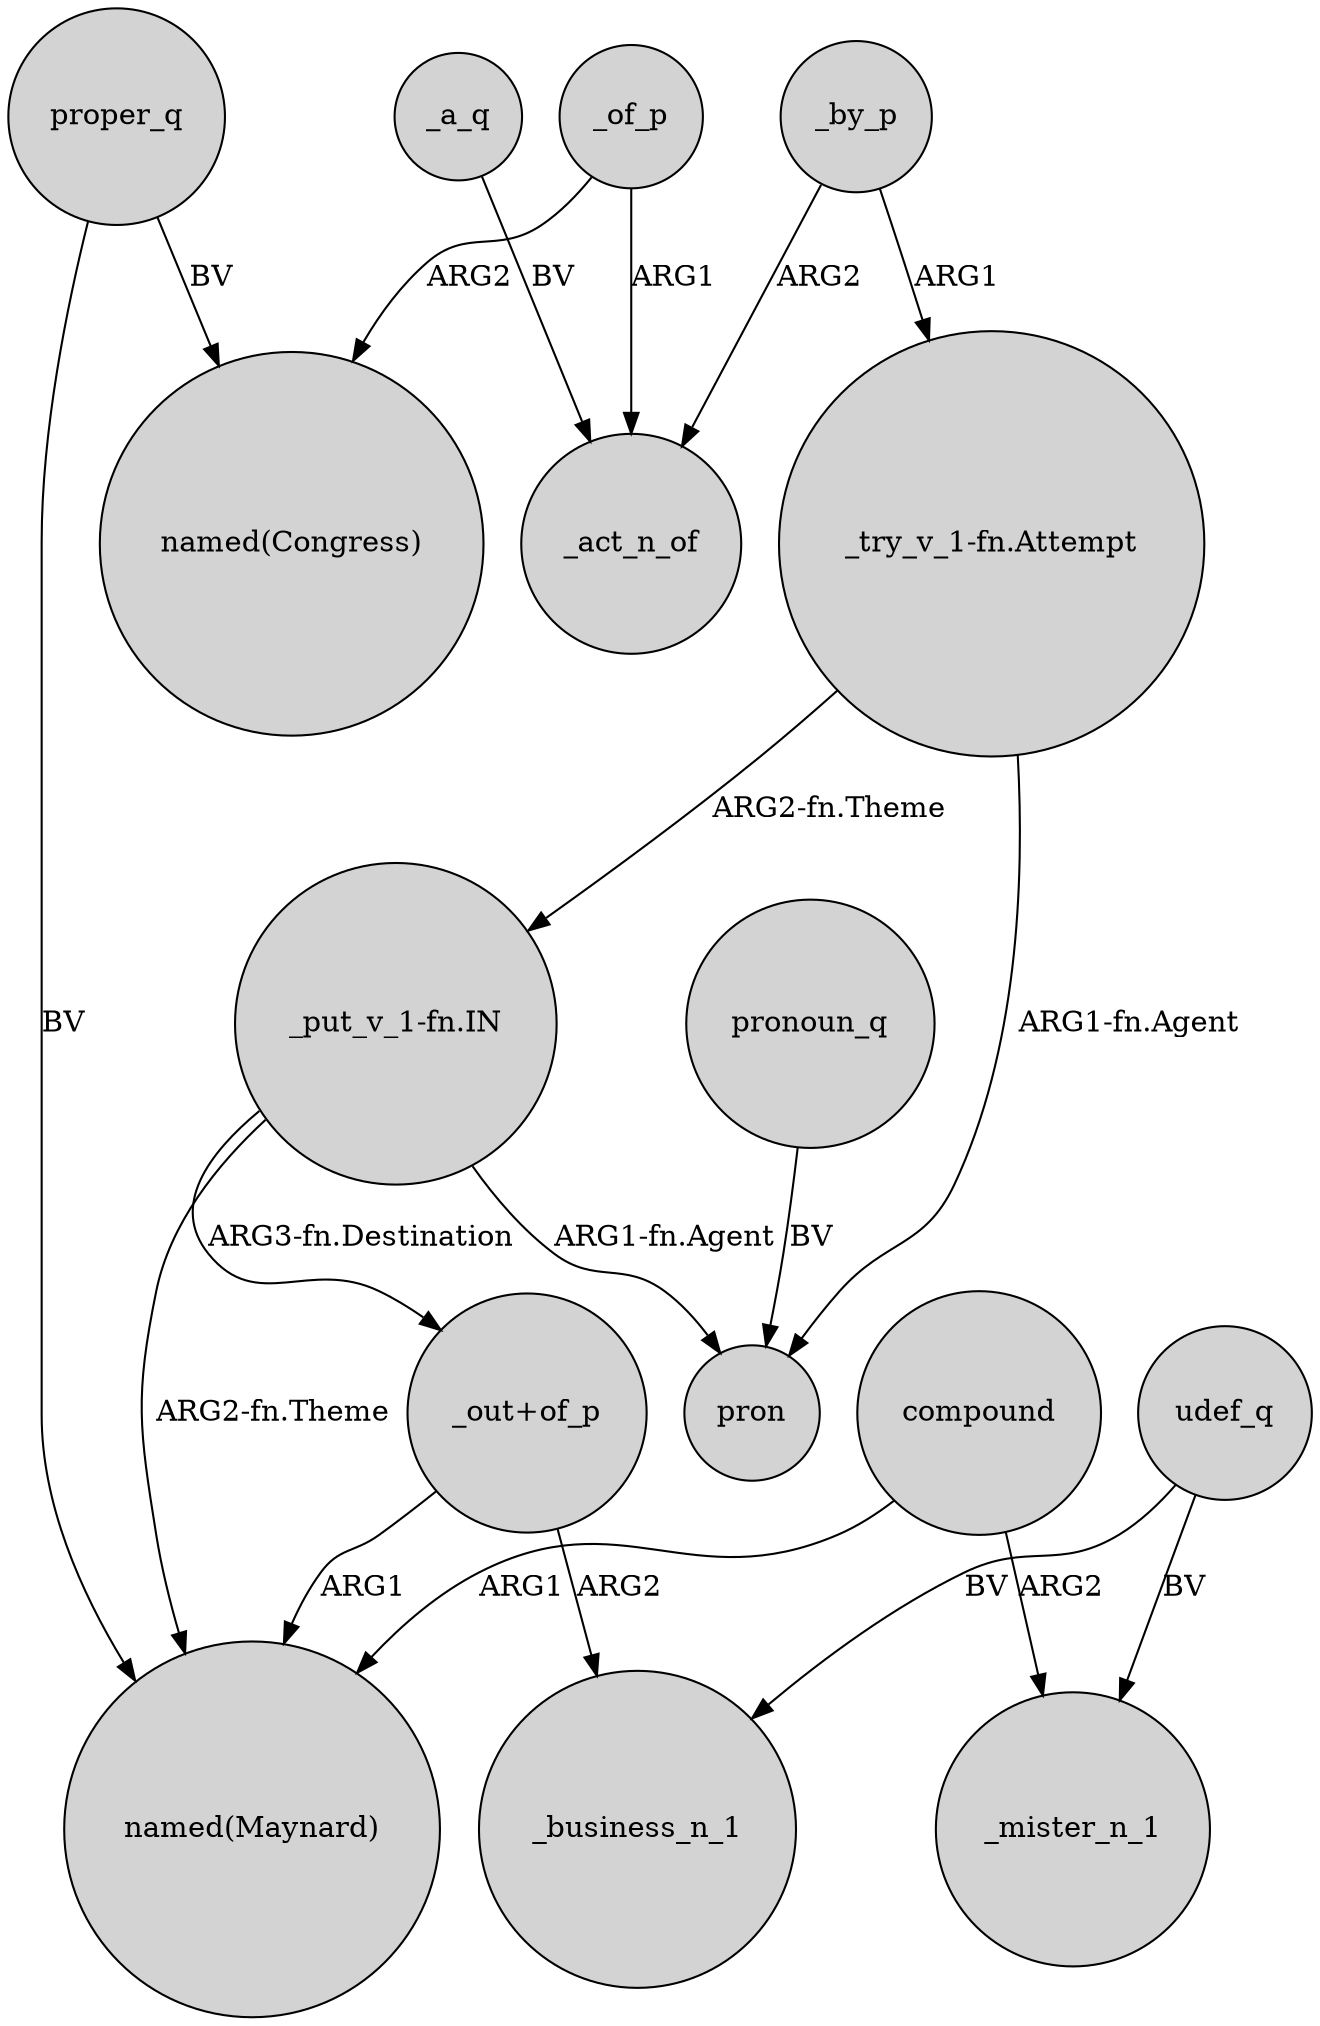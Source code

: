 digraph {
	node [shape=circle style=filled]
	"_put_v_1-fn.IN" -> pron [label="ARG1-fn.Agent"]
	_a_q -> _act_n_of [label=BV]
	"_try_v_1-fn.Attempt" -> "_put_v_1-fn.IN" [label="ARG2-fn.Theme"]
	compound -> _mister_n_1 [label=ARG2]
	compound -> "named(Maynard)" [label=ARG1]
	udef_q -> _mister_n_1 [label=BV]
	"_out+of_p" -> _business_n_1 [label=ARG2]
	"_put_v_1-fn.IN" -> "_out+of_p" [label="ARG3-fn.Destination"]
	_by_p -> "_try_v_1-fn.Attempt" [label=ARG1]
	"_put_v_1-fn.IN" -> "named(Maynard)" [label="ARG2-fn.Theme"]
	proper_q -> "named(Congress)" [label=BV]
	pronoun_q -> pron [label=BV]
	"_out+of_p" -> "named(Maynard)" [label=ARG1]
	_by_p -> _act_n_of [label=ARG2]
	proper_q -> "named(Maynard)" [label=BV]
	_of_p -> "named(Congress)" [label=ARG2]
	"_try_v_1-fn.Attempt" -> pron [label="ARG1-fn.Agent"]
	udef_q -> _business_n_1 [label=BV]
	_of_p -> _act_n_of [label=ARG1]
}
